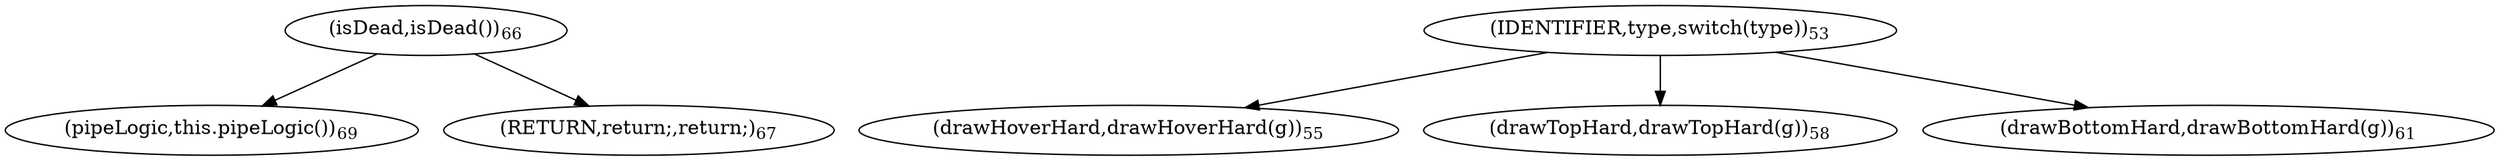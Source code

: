 digraph "draw" {  
"140" [label = <(pipeLogic,this.pipeLogic())<SUB>69</SUB>> ]
"118" [label = <(IDENTIFIER,type,switch(type))<SUB>53</SUB>> ]
"136" [label = <(isDead,isDead())<SUB>66</SUB>> ]
"122" [label = <(drawHoverHard,drawHoverHard(g))<SUB>55</SUB>> ]
"127" [label = <(drawTopHard,drawTopHard(g))<SUB>58</SUB>> ]
"132" [label = <(drawBottomHard,drawBottomHard(g))<SUB>61</SUB>> ]
"139" [label = <(RETURN,return;,return;)<SUB>67</SUB>> ]
  "118" -> "122" 
  "118" -> "132" 
  "118" -> "127" 
  "136" -> "139" 
  "136" -> "140" 
}
